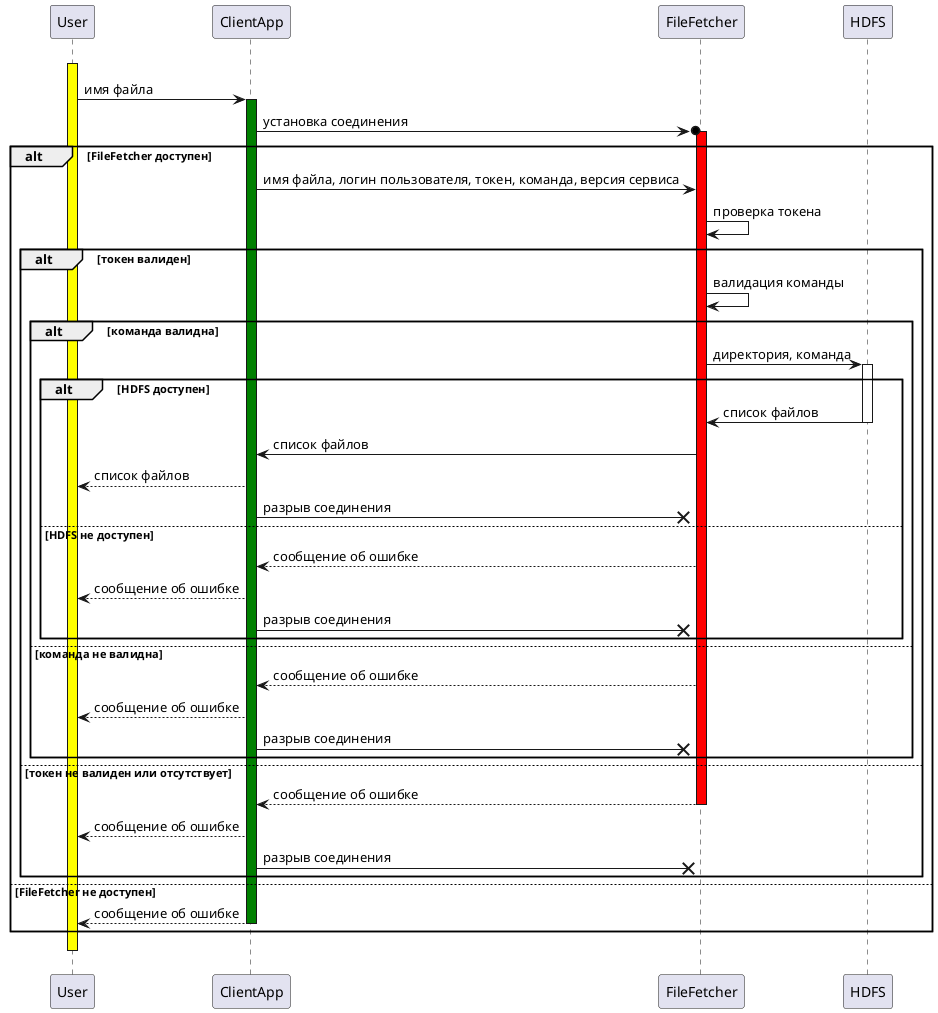 @startuml

User -[hidden]-> User ++ #yellow
User -> ClientApp ++ #green: имя файла
ClientApp ->o FileFetcher ++ #red: установка соединения

alt FileFetcher доступен
  ClientApp -> FileFetcher: имя файла, логин пользователя, токен, команда, версия сервиса
  FileFetcher -> FileFetcher: проверка токена
    alt токен валиден
      FileFetcher -> FileFetcher: валидация команды
      alt команда валидна
          FileFetcher -> HDFS ++ #white: директория, команда
          alt HDFS доступен
            HDFS -> FileFetcher -- #white: список файлов
            FileFetcher -> ClientApp: список файлов
            ClientApp --> User: список файлов
            ClientApp ->x FileFetcher: разрыв соединения
          else HDFS не доступен
            FileFetcher --> ClientApp: сообщение об ошибке
            ClientApp --> User: сообщение об ошибке
            ClientApp ->x FileFetcher: разрыв соединения
          end
      else команда не валидна
        FileFetcher --> ClientApp: сообщение об ошибке
        ClientApp --> User: сообщение об ошибке
        ClientApp ->x FileFetcher: разрыв соединения
      end
    else токен не валиден или отсутствует
      FileFetcher --> ClientApp -- #white: сообщение об ошибке
      ClientApp --> User: сообщение об ошибке
      ClientApp ->x FileFetcher: разрыв соединения
    end
else FileFetcher не доступен
  ClientApp --> User -- : сообщение об ошибке
end
User -[hidden]-> User --

@enduml
